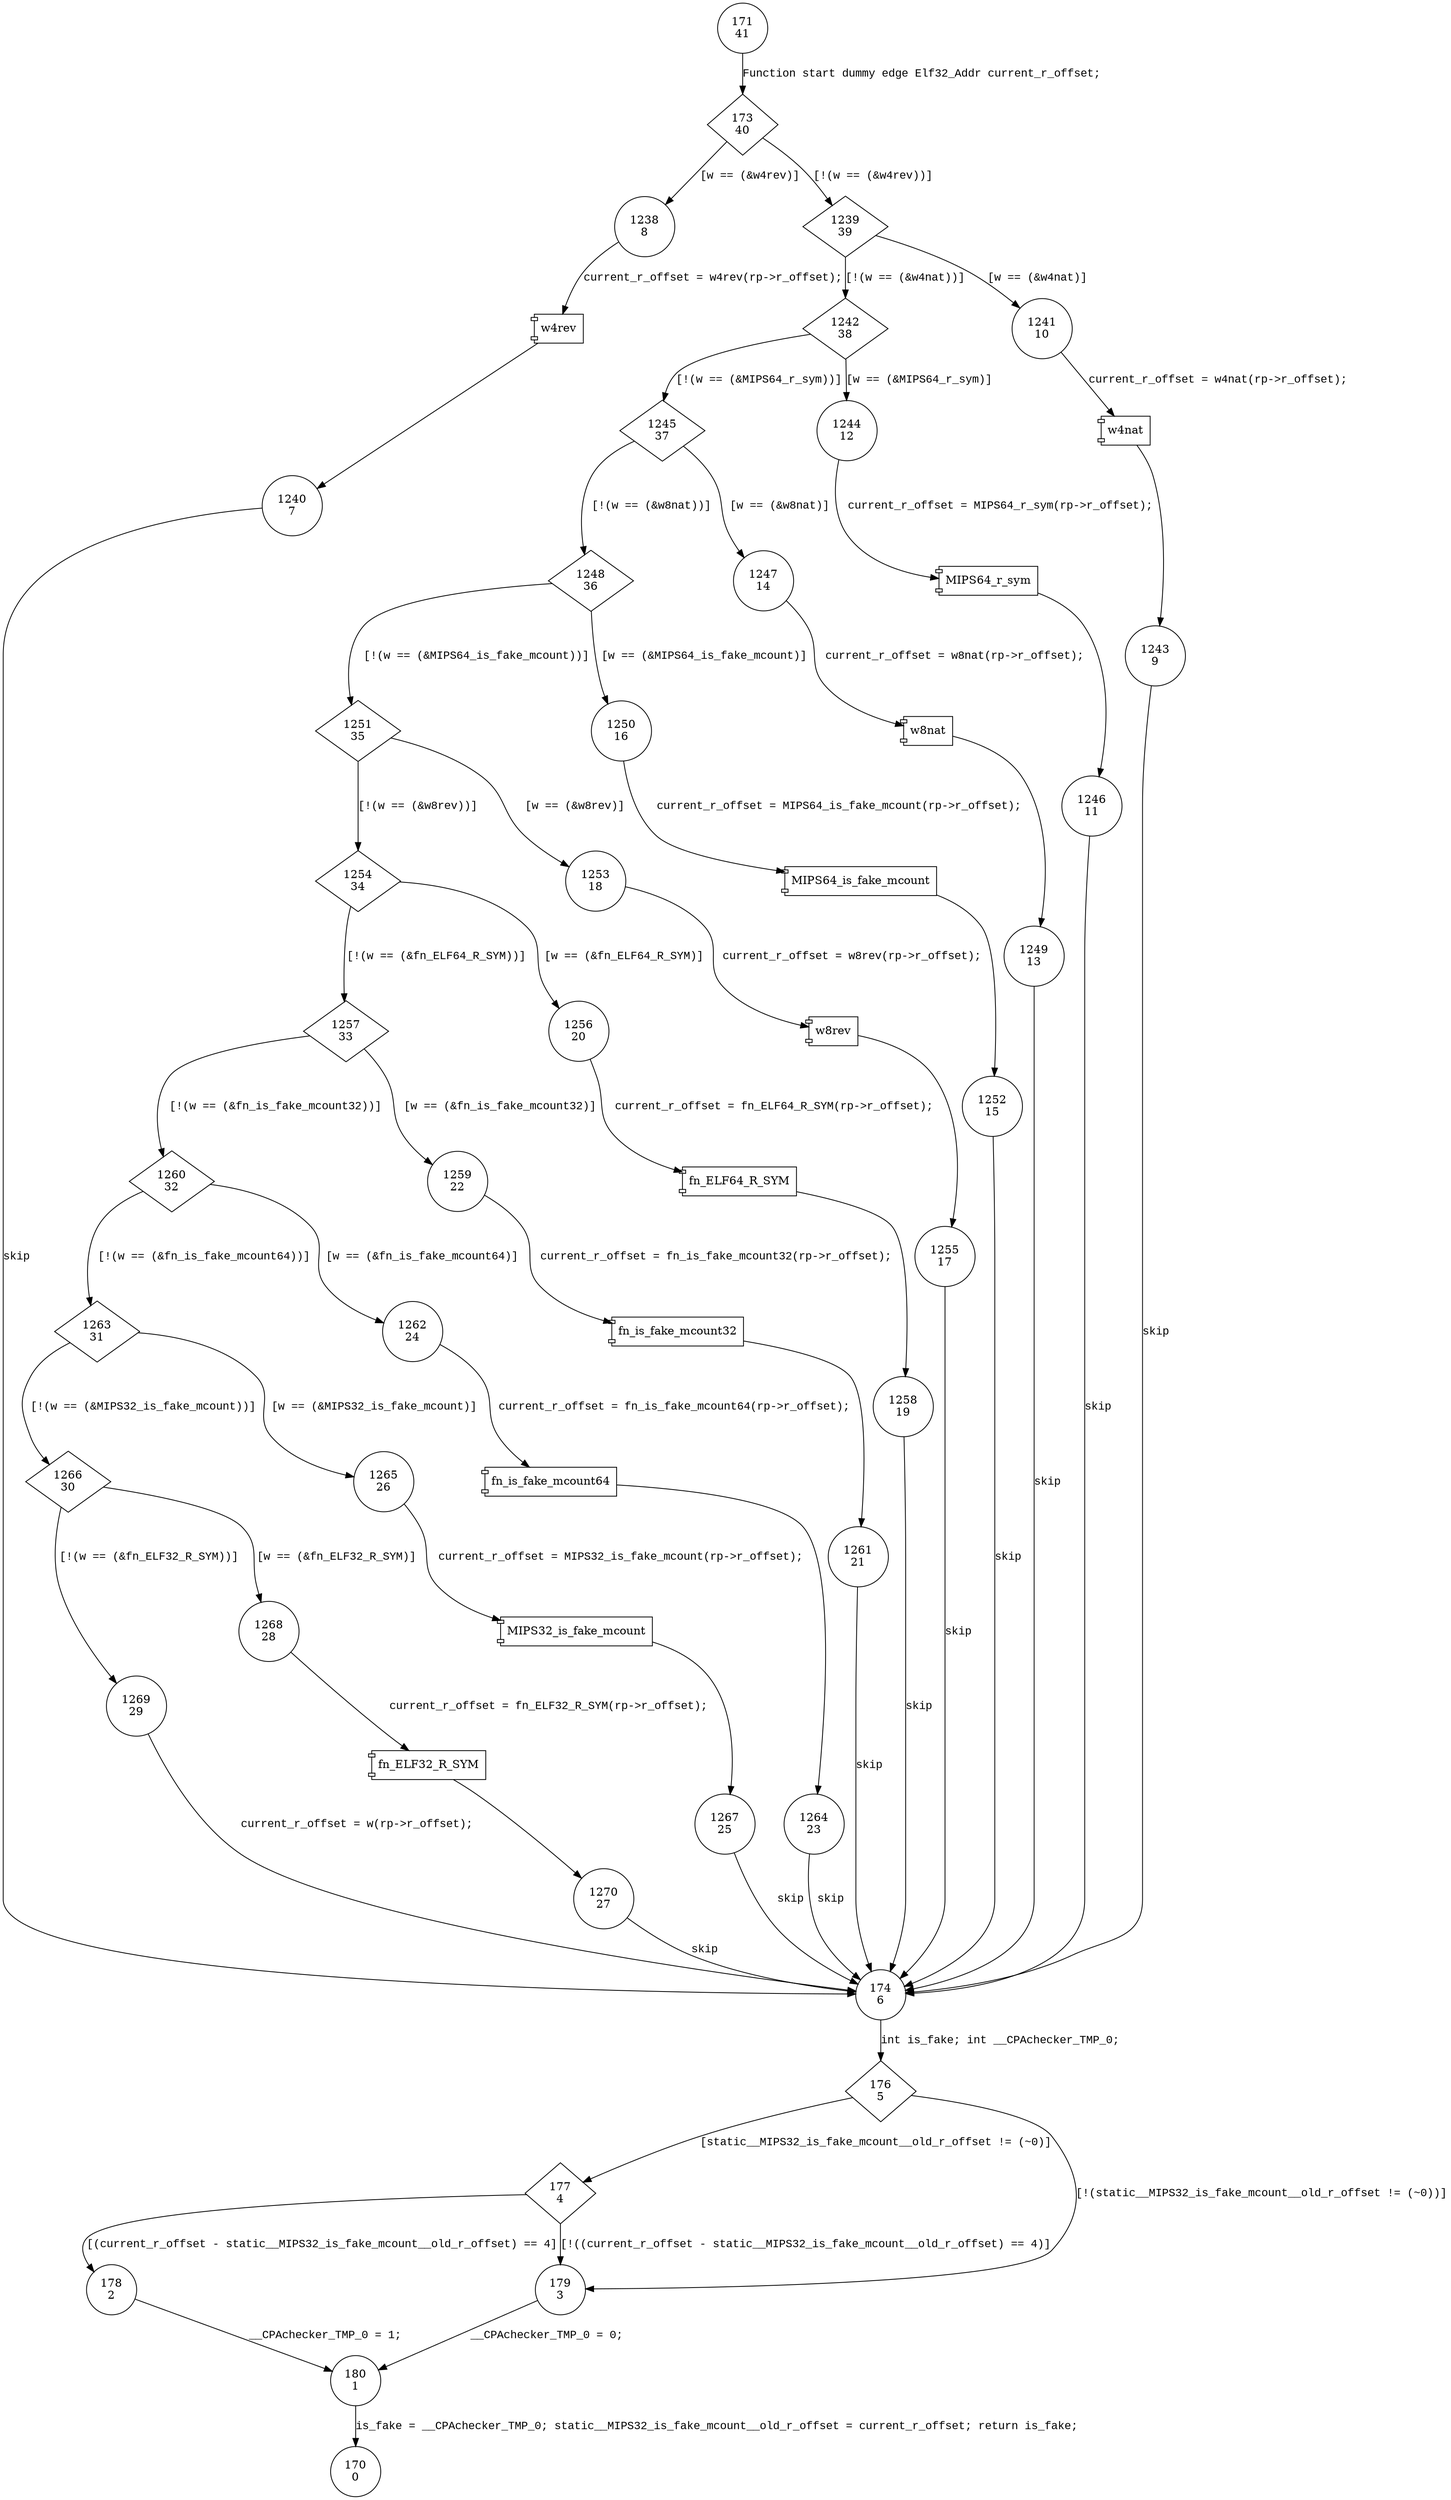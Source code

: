 digraph MIPS32_is_fake_mcount {
171 [shape="circle" label="171\n41"]
173 [shape="diamond" label="173\n40"]
1238 [shape="circle" label="1238\n8"]
1239 [shape="diamond" label="1239\n39"]
1241 [shape="circle" label="1241\n10"]
1242 [shape="diamond" label="1242\n38"]
1244 [shape="circle" label="1244\n12"]
1245 [shape="diamond" label="1245\n37"]
1247 [shape="circle" label="1247\n14"]
1248 [shape="diamond" label="1248\n36"]
1250 [shape="circle" label="1250\n16"]
1251 [shape="diamond" label="1251\n35"]
1253 [shape="circle" label="1253\n18"]
1254 [shape="diamond" label="1254\n34"]
1256 [shape="circle" label="1256\n20"]
1257 [shape="diamond" label="1257\n33"]
1259 [shape="circle" label="1259\n22"]
1260 [shape="diamond" label="1260\n32"]
1262 [shape="circle" label="1262\n24"]
1263 [shape="diamond" label="1263\n31"]
1265 [shape="circle" label="1265\n26"]
1266 [shape="diamond" label="1266\n30"]
1268 [shape="circle" label="1268\n28"]
1269 [shape="circle" label="1269\n29"]
174 [shape="circle" label="174\n6"]
176 [shape="diamond" label="176\n5"]
177 [shape="diamond" label="177\n4"]
179 [shape="circle" label="179\n3"]
180 [shape="circle" label="180\n1"]
170 [shape="circle" label="170\n0"]
178 [shape="circle" label="178\n2"]
1270 [shape="circle" label="1270\n27"]
1267 [shape="circle" label="1267\n25"]
1264 [shape="circle" label="1264\n23"]
1261 [shape="circle" label="1261\n21"]
1258 [shape="circle" label="1258\n19"]
1255 [shape="circle" label="1255\n17"]
1252 [shape="circle" label="1252\n15"]
1249 [shape="circle" label="1249\n13"]
1246 [shape="circle" label="1246\n11"]
1243 [shape="circle" label="1243\n9"]
1240 [shape="circle" label="1240\n7"]
171 -> 173 [label="Function start dummy edge Elf32_Addr current_r_offset;" fontname="Courier New"]
173 -> 1238 [label="[w == (&w4rev)]" fontname="Courier New"]
173 -> 1239 [label="[!(w == (&w4rev))]" fontname="Courier New"]
1239 -> 1241 [label="[w == (&w4nat)]" fontname="Courier New"]
1239 -> 1242 [label="[!(w == (&w4nat))]" fontname="Courier New"]
1242 -> 1244 [label="[w == (&MIPS64_r_sym)]" fontname="Courier New"]
1242 -> 1245 [label="[!(w == (&MIPS64_r_sym))]" fontname="Courier New"]
1245 -> 1247 [label="[w == (&w8nat)]" fontname="Courier New"]
1245 -> 1248 [label="[!(w == (&w8nat))]" fontname="Courier New"]
1248 -> 1250 [label="[w == (&MIPS64_is_fake_mcount)]" fontname="Courier New"]
1248 -> 1251 [label="[!(w == (&MIPS64_is_fake_mcount))]" fontname="Courier New"]
1251 -> 1253 [label="[w == (&w8rev)]" fontname="Courier New"]
1251 -> 1254 [label="[!(w == (&w8rev))]" fontname="Courier New"]
1254 -> 1256 [label="[w == (&fn_ELF64_R_SYM)]" fontname="Courier New"]
1254 -> 1257 [label="[!(w == (&fn_ELF64_R_SYM))]" fontname="Courier New"]
1257 -> 1259 [label="[w == (&fn_is_fake_mcount32)]" fontname="Courier New"]
1257 -> 1260 [label="[!(w == (&fn_is_fake_mcount32))]" fontname="Courier New"]
1260 -> 1262 [label="[w == (&fn_is_fake_mcount64)]" fontname="Courier New"]
1260 -> 1263 [label="[!(w == (&fn_is_fake_mcount64))]" fontname="Courier New"]
1263 -> 1265 [label="[w == (&MIPS32_is_fake_mcount)]" fontname="Courier New"]
1263 -> 1266 [label="[!(w == (&MIPS32_is_fake_mcount))]" fontname="Courier New"]
1266 -> 1268 [label="[w == (&fn_ELF32_R_SYM)]" fontname="Courier New"]
1266 -> 1269 [label="[!(w == (&fn_ELF32_R_SYM))]" fontname="Courier New"]
174 -> 176 [label="int is_fake; int __CPAchecker_TMP_0;" fontname="Courier New"]
176 -> 177 [label="[static__MIPS32_is_fake_mcount__old_r_offset != (~0)]" fontname="Courier New"]
176 -> 179 [label="[!(static__MIPS32_is_fake_mcount__old_r_offset != (~0))]" fontname="Courier New"]
179 -> 180 [label="__CPAchecker_TMP_0 = 0;" fontname="Courier New"]
180 -> 170 [label="is_fake = __CPAchecker_TMP_0; static__MIPS32_is_fake_mcount__old_r_offset = current_r_offset; return is_fake;" fontname="Courier New"]
177 -> 178 [label="[(current_r_offset - static__MIPS32_is_fake_mcount__old_r_offset) == 4]" fontname="Courier New"]
177 -> 179 [label="[!((current_r_offset - static__MIPS32_is_fake_mcount__old_r_offset) == 4)]" fontname="Courier New"]
100001 [shape="component" label="fn_ELF32_R_SYM"]
1268 -> 100001 [label="current_r_offset = fn_ELF32_R_SYM(rp->r_offset);" fontname="Courier New"]
100001 -> 1270 [label="" fontname="Courier New"]
100002 [shape="component" label="MIPS32_is_fake_mcount"]
1265 -> 100002 [label="current_r_offset = MIPS32_is_fake_mcount(rp->r_offset);" fontname="Courier New"]
100002 -> 1267 [label="" fontname="Courier New"]
100003 [shape="component" label="fn_is_fake_mcount64"]
1262 -> 100003 [label="current_r_offset = fn_is_fake_mcount64(rp->r_offset);" fontname="Courier New"]
100003 -> 1264 [label="" fontname="Courier New"]
100004 [shape="component" label="fn_is_fake_mcount32"]
1259 -> 100004 [label="current_r_offset = fn_is_fake_mcount32(rp->r_offset);" fontname="Courier New"]
100004 -> 1261 [label="" fontname="Courier New"]
100005 [shape="component" label="fn_ELF64_R_SYM"]
1256 -> 100005 [label="current_r_offset = fn_ELF64_R_SYM(rp->r_offset);" fontname="Courier New"]
100005 -> 1258 [label="" fontname="Courier New"]
100006 [shape="component" label="w8rev"]
1253 -> 100006 [label="current_r_offset = w8rev(rp->r_offset);" fontname="Courier New"]
100006 -> 1255 [label="" fontname="Courier New"]
100007 [shape="component" label="MIPS64_is_fake_mcount"]
1250 -> 100007 [label="current_r_offset = MIPS64_is_fake_mcount(rp->r_offset);" fontname="Courier New"]
100007 -> 1252 [label="" fontname="Courier New"]
100008 [shape="component" label="w8nat"]
1247 -> 100008 [label="current_r_offset = w8nat(rp->r_offset);" fontname="Courier New"]
100008 -> 1249 [label="" fontname="Courier New"]
100009 [shape="component" label="MIPS64_r_sym"]
1244 -> 100009 [label="current_r_offset = MIPS64_r_sym(rp->r_offset);" fontname="Courier New"]
100009 -> 1246 [label="" fontname="Courier New"]
100010 [shape="component" label="w4nat"]
1241 -> 100010 [label="current_r_offset = w4nat(rp->r_offset);" fontname="Courier New"]
100010 -> 1243 [label="" fontname="Courier New"]
100011 [shape="component" label="w4rev"]
1238 -> 100011 [label="current_r_offset = w4rev(rp->r_offset);" fontname="Courier New"]
100011 -> 1240 [label="" fontname="Courier New"]
1269 -> 174 [label="current_r_offset = w(rp->r_offset);" fontname="Courier New"]
178 -> 180 [label="__CPAchecker_TMP_0 = 1;" fontname="Courier New"]
1270 -> 174 [label="skip" fontname="Courier New"]
1267 -> 174 [label="skip" fontname="Courier New"]
1264 -> 174 [label="skip" fontname="Courier New"]
1261 -> 174 [label="skip" fontname="Courier New"]
1258 -> 174 [label="skip" fontname="Courier New"]
1255 -> 174 [label="skip" fontname="Courier New"]
1252 -> 174 [label="skip" fontname="Courier New"]
1249 -> 174 [label="skip" fontname="Courier New"]
1246 -> 174 [label="skip" fontname="Courier New"]
1243 -> 174 [label="skip" fontname="Courier New"]
1240 -> 174 [label="skip" fontname="Courier New"]
}